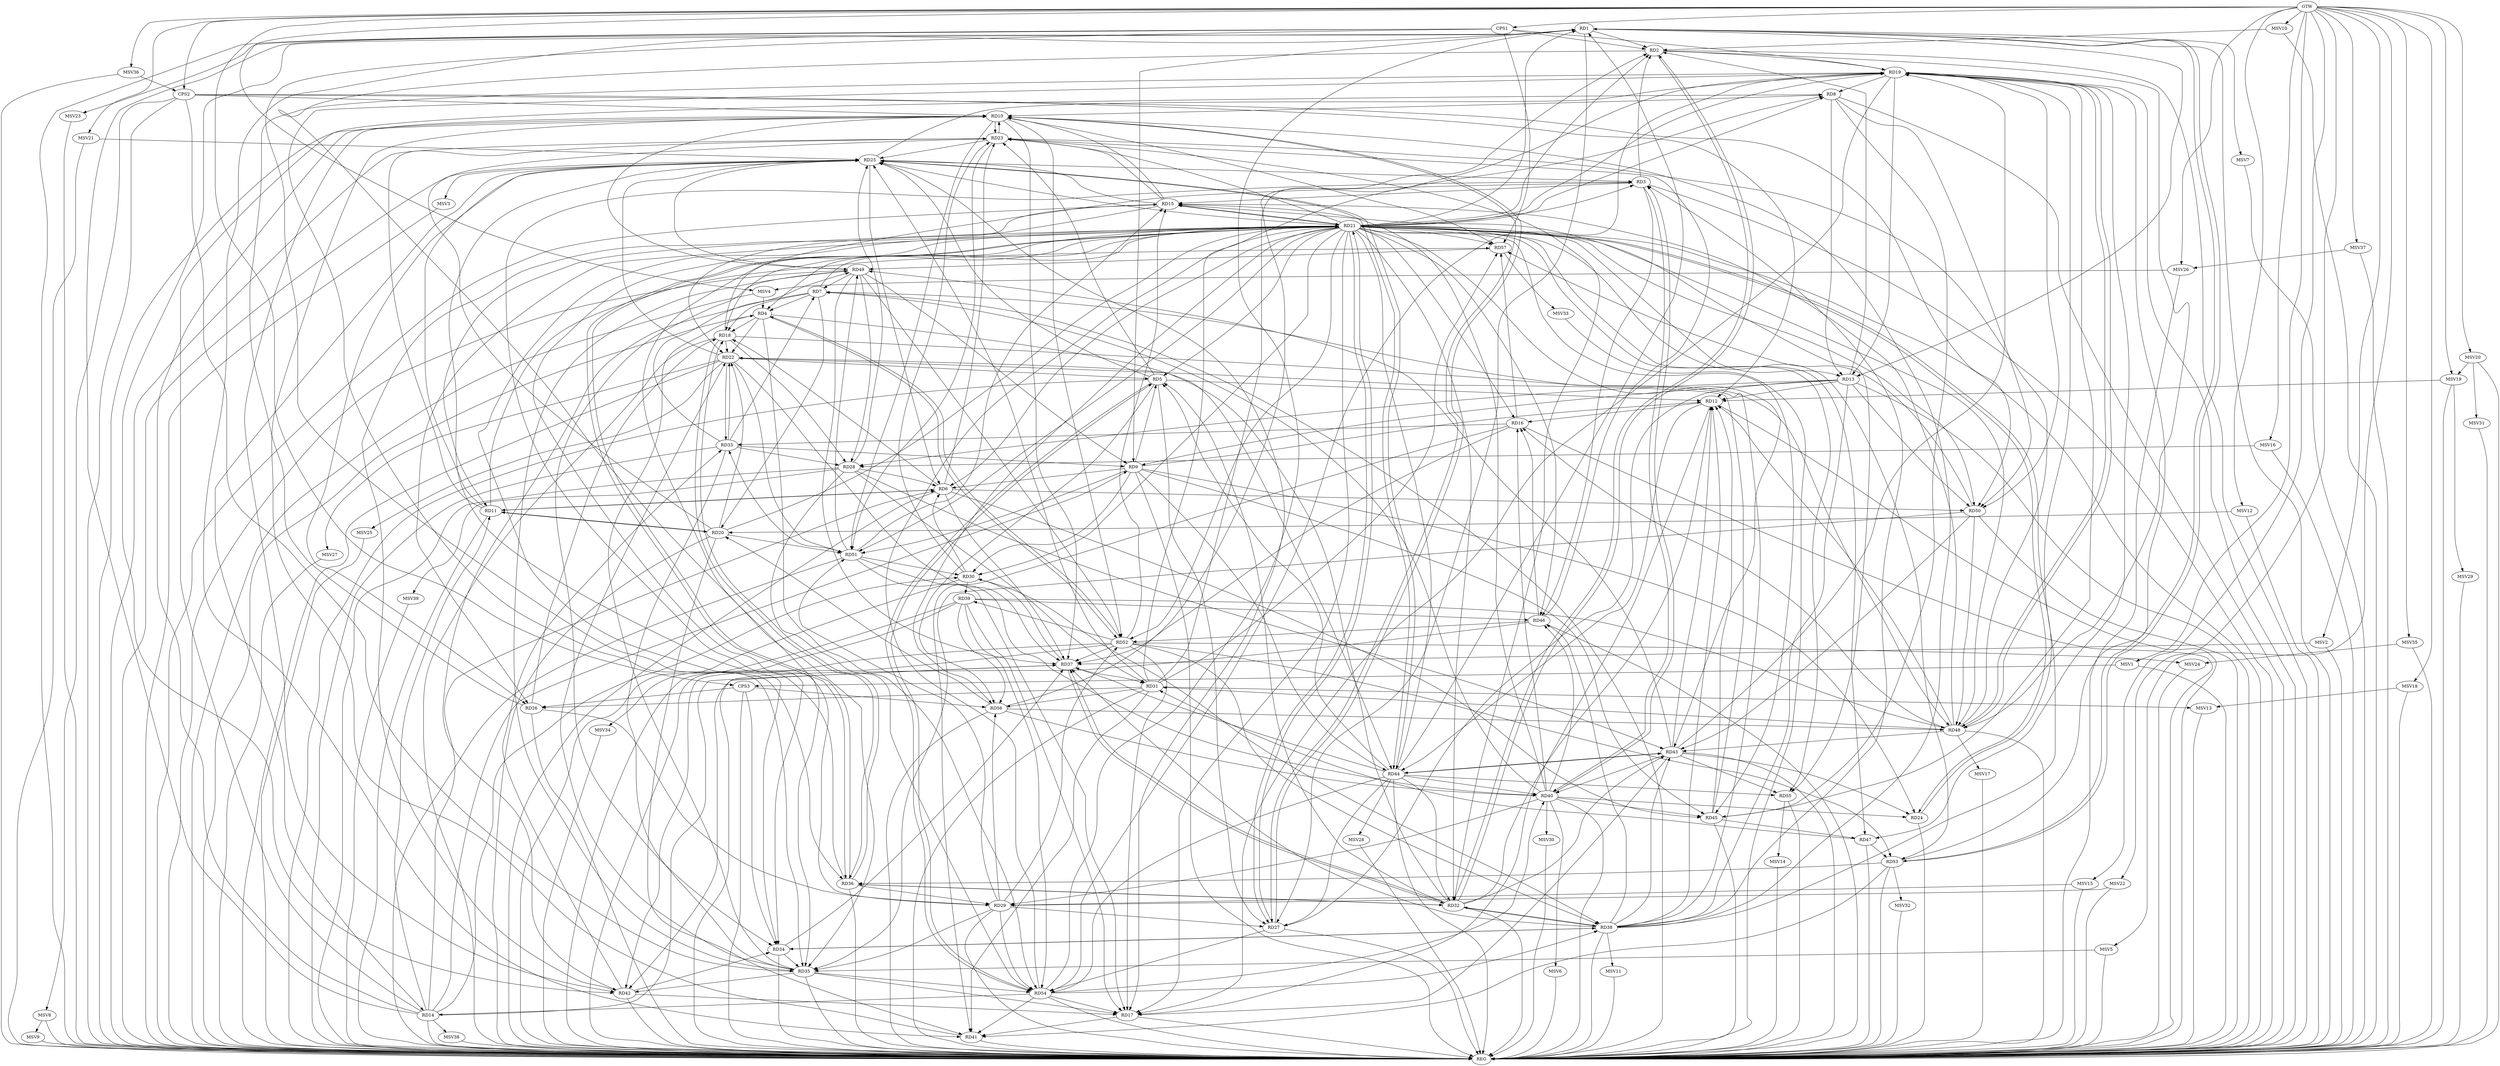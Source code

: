 strict digraph G {
  RD1 [ label="RD1" ];
  RD2 [ label="RD2" ];
  RD3 [ label="RD3" ];
  RD4 [ label="RD4" ];
  RD5 [ label="RD5" ];
  RD6 [ label="RD6" ];
  RD7 [ label="RD7" ];
  RD8 [ label="RD8" ];
  RD9 [ label="RD9" ];
  RD10 [ label="RD10" ];
  RD11 [ label="RD11" ];
  RD12 [ label="RD12" ];
  RD13 [ label="RD13" ];
  RD14 [ label="RD14" ];
  RD15 [ label="RD15" ];
  RD16 [ label="RD16" ];
  RD17 [ label="RD17" ];
  RD18 [ label="RD18" ];
  RD19 [ label="RD19" ];
  RD20 [ label="RD20" ];
  RD21 [ label="RD21" ];
  RD22 [ label="RD22" ];
  RD23 [ label="RD23" ];
  RD24 [ label="RD24" ];
  RD25 [ label="RD25" ];
  RD26 [ label="RD26" ];
  RD27 [ label="RD27" ];
  RD28 [ label="RD28" ];
  RD29 [ label="RD29" ];
  RD30 [ label="RD30" ];
  RD31 [ label="RD31" ];
  RD32 [ label="RD32" ];
  RD33 [ label="RD33" ];
  RD34 [ label="RD34" ];
  RD35 [ label="RD35" ];
  RD36 [ label="RD36" ];
  RD37 [ label="RD37" ];
  RD38 [ label="RD38" ];
  RD39 [ label="RD39" ];
  RD40 [ label="RD40" ];
  RD41 [ label="RD41" ];
  RD42 [ label="RD42" ];
  RD43 [ label="RD43" ];
  RD44 [ label="RD44" ];
  RD45 [ label="RD45" ];
  RD46 [ label="RD46" ];
  RD47 [ label="RD47" ];
  RD48 [ label="RD48" ];
  RD49 [ label="RD49" ];
  RD50 [ label="RD50" ];
  RD51 [ label="RD51" ];
  RD52 [ label="RD52" ];
  RD53 [ label="RD53" ];
  RD54 [ label="RD54" ];
  RD55 [ label="RD55" ];
  RD56 [ label="RD56" ];
  RD57 [ label="RD57" ];
  CPS1 [ label="CPS1" ];
  CPS2 [ label="CPS2" ];
  CPS3 [ label="CPS3" ];
  GTW [ label="GTW" ];
  REG [ label="REG" ];
  MSV1 [ label="MSV1" ];
  MSV2 [ label="MSV2" ];
  MSV3 [ label="MSV3" ];
  MSV4 [ label="MSV4" ];
  MSV5 [ label="MSV5" ];
  MSV6 [ label="MSV6" ];
  MSV7 [ label="MSV7" ];
  MSV8 [ label="MSV8" ];
  MSV9 [ label="MSV9" ];
  MSV10 [ label="MSV10" ];
  MSV11 [ label="MSV11" ];
  MSV12 [ label="MSV12" ];
  MSV13 [ label="MSV13" ];
  MSV14 [ label="MSV14" ];
  MSV15 [ label="MSV15" ];
  MSV16 [ label="MSV16" ];
  MSV17 [ label="MSV17" ];
  MSV18 [ label="MSV18" ];
  MSV19 [ label="MSV19" ];
  MSV20 [ label="MSV20" ];
  MSV21 [ label="MSV21" ];
  MSV22 [ label="MSV22" ];
  MSV23 [ label="MSV23" ];
  MSV24 [ label="MSV24" ];
  MSV25 [ label="MSV25" ];
  MSV26 [ label="MSV26" ];
  MSV27 [ label="MSV27" ];
  MSV28 [ label="MSV28" ];
  MSV29 [ label="MSV29" ];
  MSV30 [ label="MSV30" ];
  MSV31 [ label="MSV31" ];
  MSV32 [ label="MSV32" ];
  MSV33 [ label="MSV33" ];
  MSV34 [ label="MSV34" ];
  MSV35 [ label="MSV35" ];
  MSV36 [ label="MSV36" ];
  MSV37 [ label="MSV37" ];
  MSV38 [ label="MSV38" ];
  MSV39 [ label="MSV39" ];
  RD1 -> RD2;
  RD1 -> RD9;
  RD1 -> RD13;
  RD14 -> RD1;
  RD21 -> RD1;
  RD1 -> RD27;
  RD1 -> RD41;
  RD1 -> RD42;
  RD44 -> RD1;
  RD1 -> RD53;
  RD53 -> RD1;
  RD54 -> RD1;
  RD3 -> RD2;
  RD13 -> RD2;
  RD2 -> RD19;
  RD21 -> RD2;
  RD2 -> RD32;
  RD32 -> RD2;
  RD2 -> RD35;
  RD2 -> RD48;
  RD56 -> RD2;
  RD3 -> RD15;
  RD18 -> RD3;
  RD25 -> RD3;
  RD3 -> RD34;
  RD38 -> RD3;
  RD3 -> RD40;
  RD40 -> RD3;
  RD3 -> RD46;
  RD7 -> RD4;
  RD4 -> RD18;
  RD4 -> RD22;
  RD35 -> RD4;
  RD4 -> RD44;
  RD4 -> RD52;
  RD52 -> RD4;
  RD4 -> RD54;
  RD9 -> RD5;
  RD5 -> RD12;
  RD22 -> RD5;
  RD5 -> RD23;
  RD5 -> RD25;
  RD5 -> RD27;
  RD32 -> RD5;
  RD44 -> RD5;
  RD5 -> RD54;
  RD54 -> RD5;
  RD5 -> RD56;
  RD9 -> RD6;
  RD6 -> RD11;
  RD11 -> RD6;
  RD14 -> RD6;
  RD6 -> RD18;
  RD6 -> RD23;
  RD25 -> RD6;
  RD28 -> RD6;
  RD30 -> RD6;
  RD6 -> RD37;
  RD6 -> RD45;
  RD6 -> RD50;
  RD7 -> RD18;
  RD7 -> RD20;
  RD7 -> RD21;
  RD33 -> RD7;
  RD38 -> RD7;
  RD40 -> RD7;
  RD7 -> RD42;
  RD49 -> RD7;
  RD8 -> RD10;
  RD8 -> RD13;
  RD14 -> RD8;
  RD19 -> RD8;
  RD31 -> RD8;
  RD8 -> RD45;
  RD8 -> RD50;
  RD9 -> RD12;
  RD13 -> RD9;
  RD14 -> RD9;
  RD9 -> RD24;
  RD9 -> RD30;
  RD33 -> RD9;
  RD9 -> RD44;
  RD9 -> RD45;
  RD49 -> RD9;
  RD9 -> RD51;
  RD14 -> RD10;
  RD15 -> RD10;
  RD10 -> RD23;
  RD23 -> RD10;
  RD10 -> RD27;
  RD27 -> RD10;
  RD10 -> RD37;
  RD38 -> RD10;
  RD41 -> RD10;
  RD10 -> RD42;
  RD10 -> RD49;
  RD10 -> RD51;
  RD10 -> RD52;
  RD10 -> RD57;
  RD14 -> RD11;
  RD11 -> RD20;
  RD20 -> RD11;
  RD21 -> RD11;
  RD11 -> RD23;
  RD11 -> RD25;
  RD11 -> RD57;
  RD13 -> RD12;
  RD12 -> RD16;
  RD12 -> RD17;
  RD32 -> RD12;
  RD38 -> RD12;
  RD43 -> RD12;
  RD12 -> RD44;
  RD45 -> RD12;
  RD48 -> RD12;
  RD19 -> RD13;
  RD13 -> RD27;
  RD13 -> RD28;
  RD13 -> RD38;
  RD13 -> RD50;
  RD25 -> RD14;
  RD14 -> RD30;
  RD14 -> RD37;
  RD54 -> RD14;
  RD15 -> RD21;
  RD15 -> RD22;
  RD15 -> RD23;
  RD15 -> RD25;
  RD40 -> RD15;
  RD42 -> RD15;
  RD48 -> RD15;
  RD51 -> RD15;
  RD52 -> RD15;
  RD15 -> RD55;
  RD21 -> RD16;
  RD16 -> RD33;
  RD16 -> RD37;
  RD40 -> RD16;
  RD16 -> RD41;
  RD46 -> RD16;
  RD48 -> RD16;
  RD16 -> RD57;
  RD19 -> RD17;
  RD21 -> RD17;
  RD25 -> RD17;
  RD35 -> RD17;
  RD39 -> RD17;
  RD17 -> RD41;
  RD42 -> RD17;
  RD43 -> RD17;
  RD51 -> RD17;
  RD52 -> RD17;
  RD54 -> RD17;
  RD18 -> RD22;
  RD26 -> RD18;
  RD18 -> RD28;
  RD18 -> RD36;
  RD36 -> RD18;
  RD18 -> RD48;
  RD21 -> RD19;
  RD25 -> RD19;
  RD26 -> RD19;
  RD31 -> RD19;
  RD19 -> RD35;
  RD38 -> RD19;
  RD43 -> RD19;
  RD19 -> RD45;
  RD19 -> RD47;
  RD19 -> RD48;
  RD48 -> RD19;
  RD19 -> RD50;
  RD53 -> RD19;
  RD19 -> RD54;
  RD20 -> RD21;
  RD20 -> RD22;
  RD20 -> RD23;
  RD20 -> RD41;
  RD20 -> RD51;
  RD56 -> RD20;
  RD24 -> RD21;
  RD21 -> RD27;
  RD27 -> RD21;
  RD21 -> RD35;
  RD36 -> RD21;
  RD21 -> RD43;
  RD21 -> RD45;
  RD21 -> RD48;
  RD54 -> RD21;
  RD22 -> RD25;
  RD32 -> RD22;
  RD22 -> RD33;
  RD33 -> RD22;
  RD35 -> RD22;
  RD22 -> RD37;
  RD45 -> RD22;
  RD22 -> RD51;
  RD23 -> RD25;
  RD30 -> RD23;
  RD23 -> RD32;
  RD46 -> RD23;
  RD48 -> RD23;
  RD23 -> RD51;
  RD40 -> RD24;
  RD43 -> RD24;
  RD25 -> RD26;
  RD28 -> RD25;
  RD31 -> RD25;
  RD36 -> RD25;
  RD25 -> RD44;
  RD44 -> RD25;
  RD49 -> RD25;
  RD26 -> RD29;
  RD31 -> RD26;
  RD29 -> RD27;
  RD44 -> RD27;
  RD27 -> RD54;
  RD28 -> RD31;
  RD33 -> RD28;
  RD28 -> RD43;
  RD49 -> RD28;
  RD28 -> RD54;
  RD29 -> RD35;
  RD36 -> RD29;
  RD40 -> RD29;
  RD29 -> RD51;
  RD29 -> RD52;
  RD29 -> RD54;
  RD29 -> RD56;
  RD37 -> RD30;
  RD30 -> RD38;
  RD30 -> RD39;
  RD51 -> RD30;
  RD37 -> RD31;
  RD31 -> RD41;
  RD47 -> RD31;
  RD48 -> RD31;
  RD31 -> RD56;
  RD31 -> RD57;
  RD32 -> RD36;
  RD36 -> RD32;
  RD32 -> RD37;
  RD37 -> RD32;
  RD32 -> RD38;
  RD38 -> RD32;
  RD32 -> RD43;
  RD44 -> RD32;
  RD33 -> RD35;
  RD42 -> RD33;
  RD33 -> RD49;
  RD51 -> RD33;
  RD34 -> RD35;
  RD34 -> RD37;
  RD34 -> RD38;
  RD38 -> RD34;
  RD42 -> RD34;
  RD49 -> RD34;
  RD35 -> RD42;
  RD35 -> RD49;
  RD50 -> RD35;
  RD35 -> RD54;
  RD53 -> RD36;
  RD38 -> RD37;
  RD44 -> RD37;
  RD49 -> RD37;
  RD52 -> RD37;
  RD38 -> RD43;
  RD38 -> RD46;
  RD52 -> RD38;
  RD54 -> RD38;
  RD39 -> RD46;
  RD39 -> RD48;
  RD52 -> RD39;
  RD39 -> RD54;
  RD39 -> RD56;
  RD43 -> RD40;
  RD44 -> RD40;
  RD40 -> RD45;
  RD40 -> RD46;
  RD51 -> RD40;
  RD54 -> RD40;
  RD56 -> RD40;
  RD53 -> RD41;
  RD54 -> RD41;
  RD46 -> RD42;
  RD52 -> RD42;
  RD43 -> RD44;
  RD44 -> RD43;
  RD48 -> RD43;
  RD43 -> RD49;
  RD50 -> RD43;
  RD43 -> RD55;
  RD44 -> RD54;
  RD44 -> RD55;
  RD45 -> RD47;
  RD46 -> RD52;
  RD47 -> RD53;
  RD50 -> RD48;
  RD56 -> RD48;
  RD51 -> RD49;
  RD49 -> RD52;
  RD57 -> RD49;
  RD50 -> RD57;
  RD52 -> RD53;
  CPS1 -> RD19;
  CPS1 -> RD2;
  CPS1 -> RD36;
  CPS1 -> RD57;
  CPS2 -> RD10;
  CPS2 -> RD12;
  CPS2 -> RD50;
  CPS2 -> RD35;
  CPS3 -> RD34;
  CPS3 -> RD56;
  CPS3 -> RD26;
  GTW -> CPS1;
  GTW -> CPS2;
  GTW -> CPS3;
  RD1 -> REG;
  RD2 -> REG;
  RD3 -> REG;
  RD4 -> REG;
  RD5 -> REG;
  RD6 -> REG;
  RD7 -> REG;
  RD8 -> REG;
  RD9 -> REG;
  RD10 -> REG;
  RD11 -> REG;
  RD12 -> REG;
  RD13 -> REG;
  RD14 -> REG;
  RD15 -> REG;
  RD16 -> REG;
  RD17 -> REG;
  RD18 -> REG;
  RD19 -> REG;
  RD20 -> REG;
  RD21 -> REG;
  RD22 -> REG;
  RD23 -> REG;
  RD24 -> REG;
  RD25 -> REG;
  RD26 -> REG;
  RD27 -> REG;
  RD28 -> REG;
  RD29 -> REG;
  RD30 -> REG;
  RD31 -> REG;
  RD32 -> REG;
  RD33 -> REG;
  RD34 -> REG;
  RD35 -> REG;
  RD36 -> REG;
  RD37 -> REG;
  RD38 -> REG;
  RD39 -> REG;
  RD40 -> REG;
  RD41 -> REG;
  RD42 -> REG;
  RD43 -> REG;
  RD44 -> REG;
  RD45 -> REG;
  RD46 -> REG;
  RD47 -> REG;
  RD48 -> REG;
  RD49 -> REG;
  RD50 -> REG;
  RD51 -> REG;
  RD52 -> REG;
  RD53 -> REG;
  RD54 -> REG;
  RD55 -> REG;
  RD56 -> REG;
  CPS1 -> REG;
  CPS2 -> REG;
  CPS3 -> REG;
  RD21 -> RD30;
  RD21 -> RD51;
  RD21 -> RD8;
  RD21 -> RD47;
  RD21 -> RD53;
  RD21 -> RD57;
  RD21 -> RD25;
  RD21 -> RD13;
  RD21 -> RD15;
  RD21 -> RD34;
  RD21 -> RD5;
  RD21 -> RD36;
  RD21 -> RD24;
  RD21 -> RD50;
  RD21 -> RD6;
  RD21 -> RD46;
  RD21 -> RD44;
  RD21 -> RD23;
  RD21 -> RD18;
  RD21 -> RD55;
  RD21 -> RD26;
  RD21 -> RD52;
  RD21 -> RD4;
  RD21 -> RD32;
  RD21 -> RD3;
  RD21 -> RD56;
  RD21 -> RD29;
  MSV1 -> CPS3;
  GTW -> MSV1;
  MSV1 -> REG;
  MSV2 -> RD37;
  GTW -> MSV2;
  MSV2 -> REG;
  RD25 -> MSV3;
  MSV3 -> REG;
  MSV4 -> RD4;
  GTW -> MSV4;
  MSV4 -> REG;
  MSV5 -> RD35;
  GTW -> MSV5;
  MSV5 -> REG;
  RD40 -> MSV6;
  MSV6 -> REG;
  RD1 -> MSV7;
  MSV7 -> REG;
  CPS2 -> MSV8;
  MSV8 -> REG;
  MSV8 -> MSV9;
  MSV9 -> REG;
  MSV10 -> RD2;
  GTW -> MSV10;
  MSV10 -> REG;
  RD38 -> MSV11;
  MSV11 -> REG;
  MSV12 -> RD20;
  GTW -> MSV12;
  MSV12 -> REG;
  RD31 -> MSV13;
  MSV13 -> REG;
  RD55 -> MSV14;
  MSV14 -> REG;
  MSV15 -> RD29;
  GTW -> MSV15;
  MSV15 -> REG;
  MSV16 -> RD28;
  GTW -> MSV16;
  MSV16 -> REG;
  RD48 -> MSV17;
  MSV17 -> REG;
  MSV18 -> MSV13;
  GTW -> MSV18;
  MSV18 -> REG;
  MSV19 -> RD12;
  GTW -> MSV19;
  MSV19 -> REG;
  MSV20 -> MSV19;
  GTW -> MSV20;
  MSV20 -> REG;
  MSV21 -> RD25;
  GTW -> MSV21;
  MSV21 -> REG;
  MSV22 -> RD29;
  GTW -> MSV22;
  MSV22 -> REG;
  CPS1 -> MSV23;
  MSV23 -> REG;
  RD52 -> MSV24;
  MSV24 -> REG;
  RD22 -> MSV25;
  MSV25 -> REG;
  MSV26 -> MSV4;
  GTW -> MSV26;
  MSV26 -> REG;
  RD22 -> MSV27;
  MSV27 -> REG;
  RD44 -> MSV28;
  MSV28 -> REG;
  MSV19 -> MSV29;
  MSV29 -> REG;
  RD40 -> MSV30;
  MSV30 -> REG;
  MSV20 -> MSV31;
  MSV31 -> REG;
  RD53 -> MSV32;
  MSV32 -> REG;
  RD57 -> MSV33;
  MSV33 -> REG;
  RD39 -> MSV34;
  MSV34 -> REG;
  MSV35 -> MSV24;
  GTW -> MSV35;
  MSV35 -> REG;
  MSV36 -> CPS2;
  GTW -> MSV36;
  MSV36 -> REG;
  MSV37 -> MSV26;
  GTW -> MSV37;
  MSV37 -> REG;
  RD14 -> MSV38;
  MSV38 -> REG;
  RD28 -> MSV39;
  MSV39 -> REG;
}
